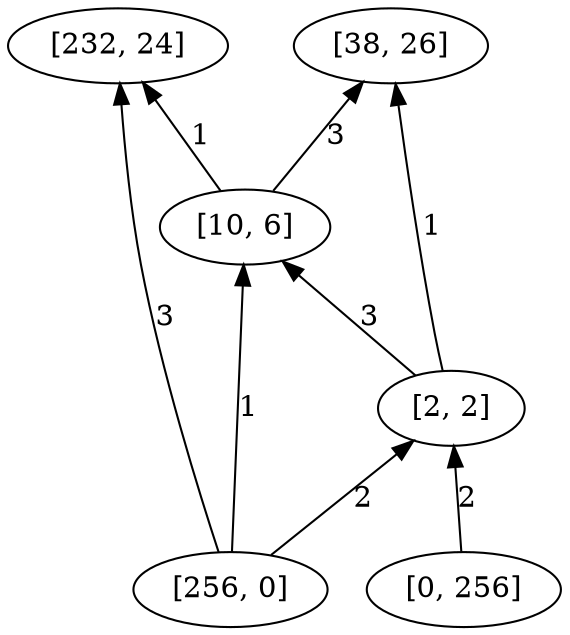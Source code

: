 digraph "DD" { 
rankdir = "BT" 
graph [ ordering = "out"];
5001 -> 1[label = "3"];
5001 -> 3[label = "1"];
5001 -> 4[label = "2"];
5002 -> 4[label = "2"];
3 -> 1[label = "1"];
3 -> 2[label = "3"];
4 -> 2[label = "1"];
4 -> 3[label = "3"];
5001 [label = "[256, 0]",  shape = oval]
5002 [label = "[0, 256]",  shape = oval]
1 [label = "[232, 24]",  shape = oval]
2 [label = "[38, 26]",  shape = oval]
3 [label = "[10, 6]",  shape = oval]
4 [label = "[2, 2]",  shape = oval]
}
